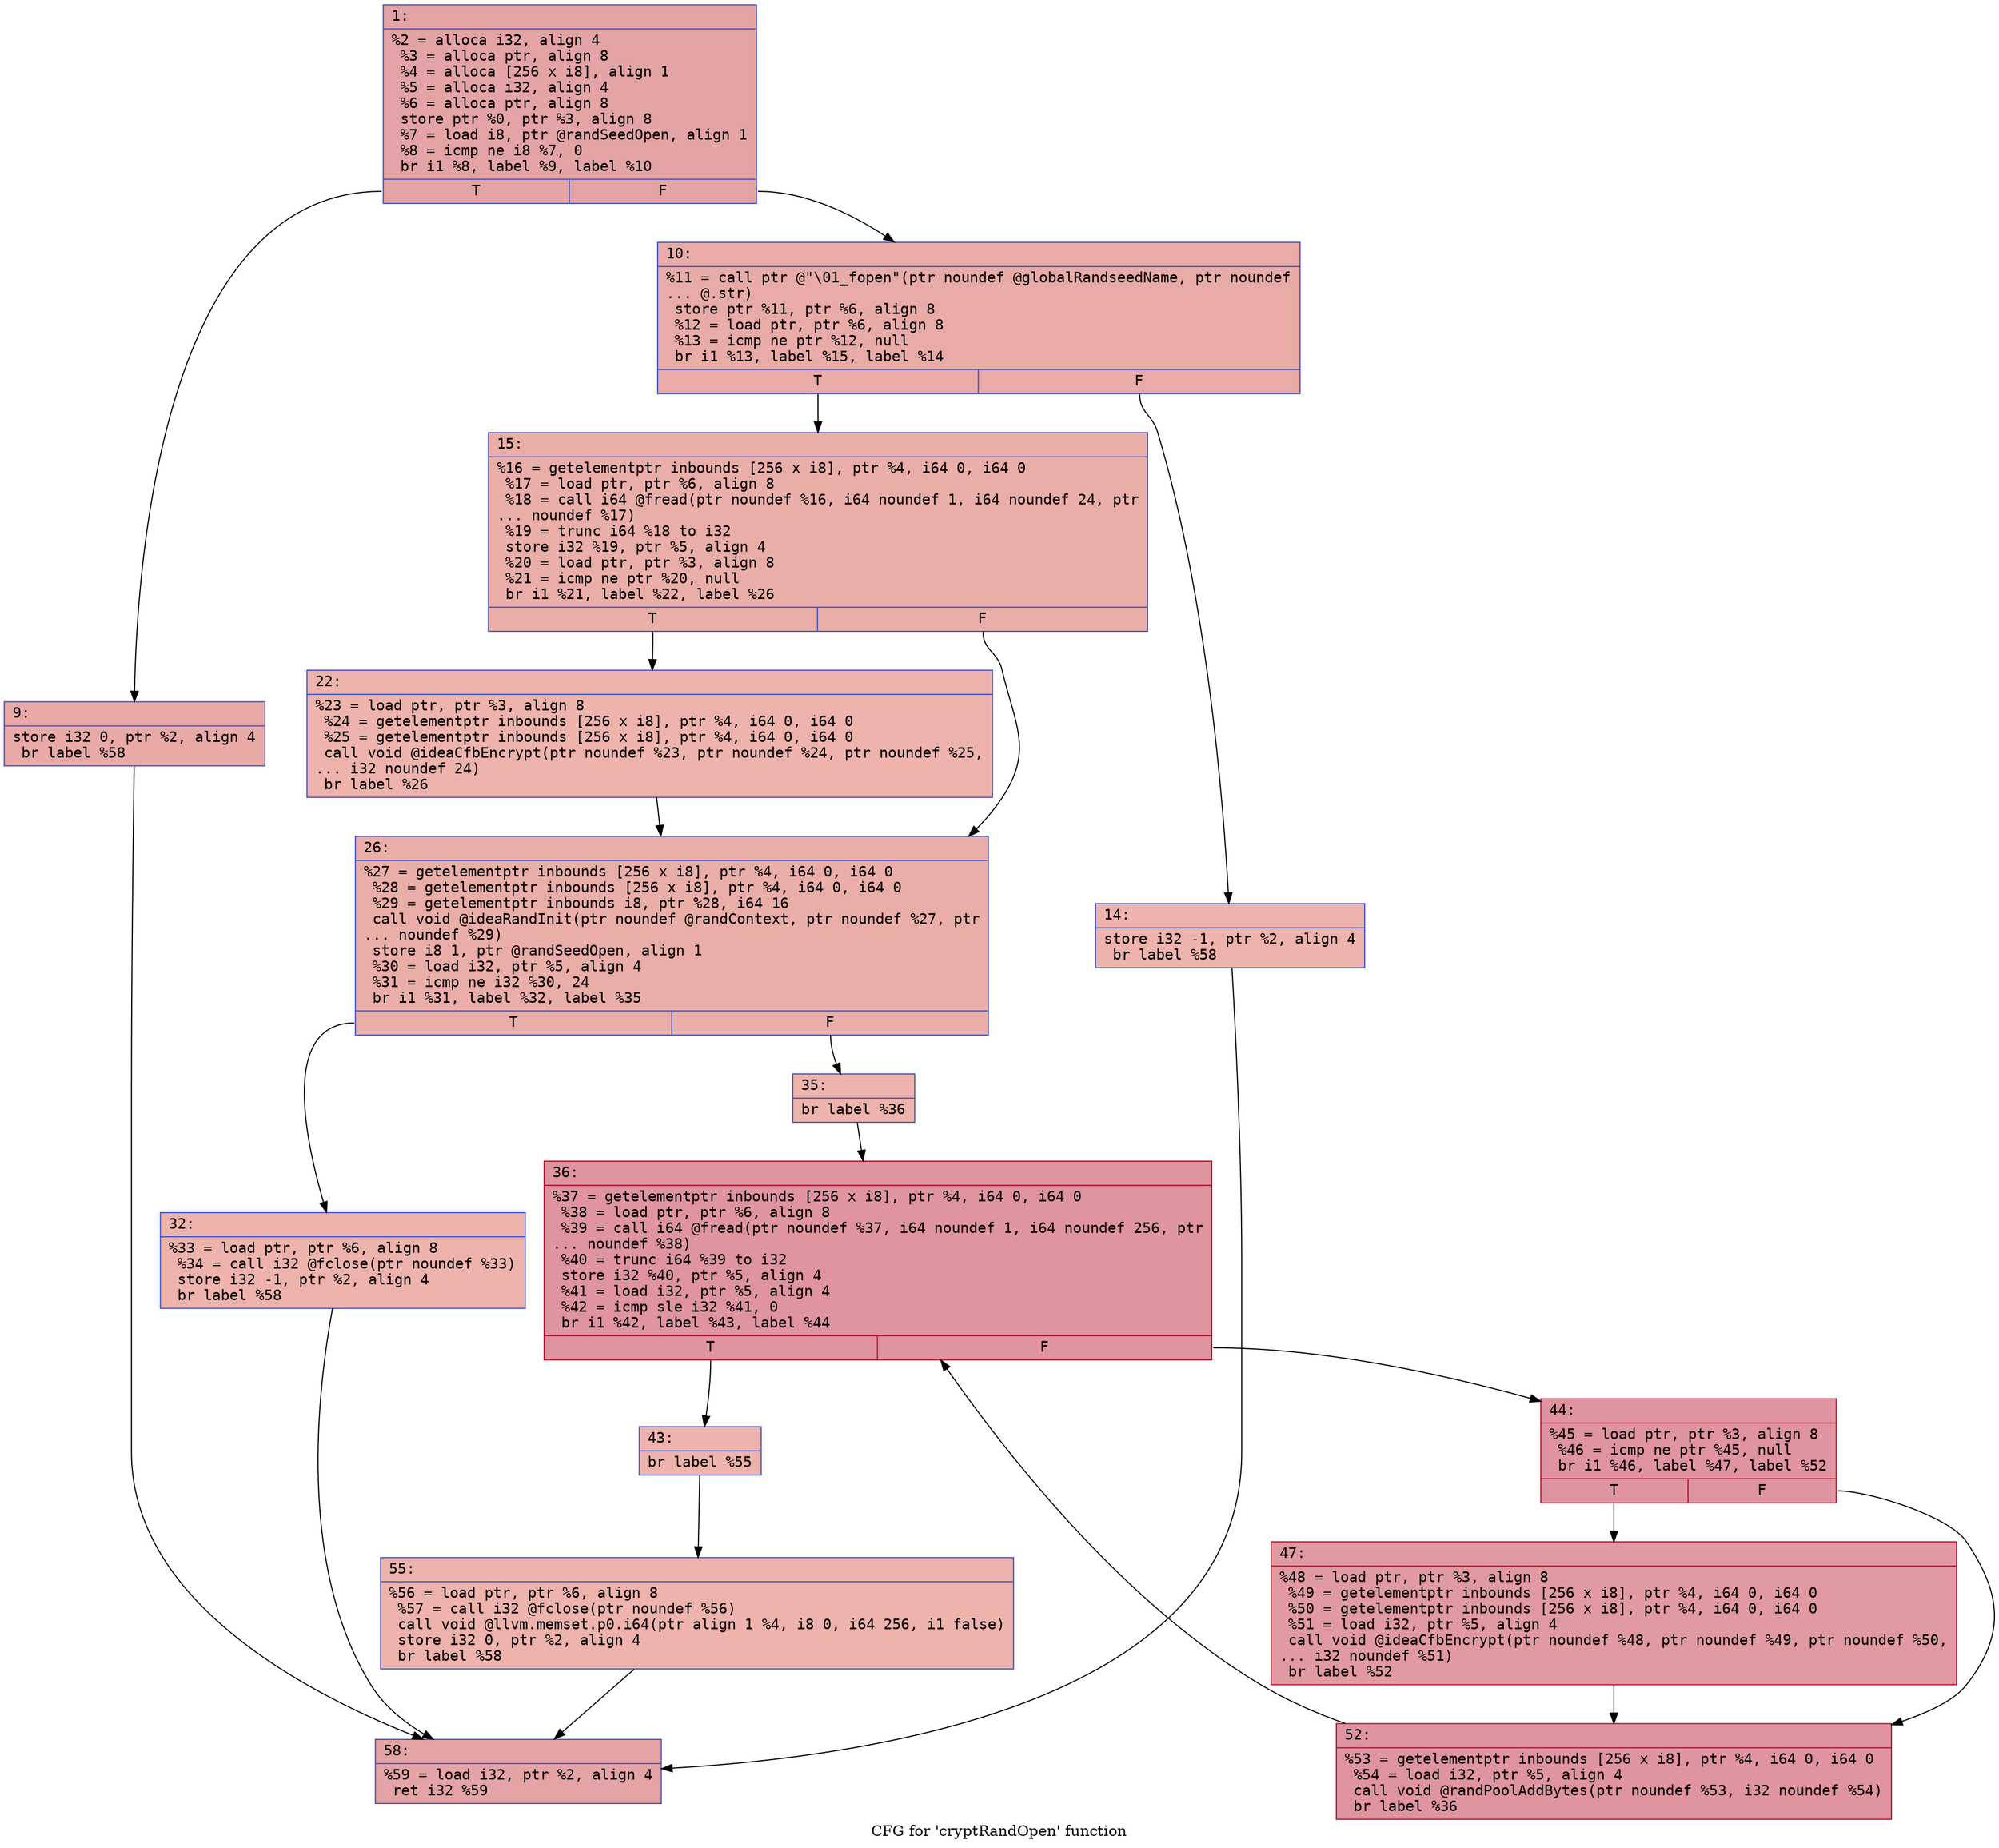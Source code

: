 digraph "CFG for 'cryptRandOpen' function" {
	label="CFG for 'cryptRandOpen' function";

	Node0x6000012c6080 [shape=record,color="#3d50c3ff", style=filled, fillcolor="#c32e3170" fontname="Courier",label="{1:\l|  %2 = alloca i32, align 4\l  %3 = alloca ptr, align 8\l  %4 = alloca [256 x i8], align 1\l  %5 = alloca i32, align 4\l  %6 = alloca ptr, align 8\l  store ptr %0, ptr %3, align 8\l  %7 = load i8, ptr @randSeedOpen, align 1\l  %8 = icmp ne i8 %7, 0\l  br i1 %8, label %9, label %10\l|{<s0>T|<s1>F}}"];
	Node0x6000012c6080:s0 -> Node0x6000012c60d0[tooltip="1 -> 9\nProbability 62.50%" ];
	Node0x6000012c6080:s1 -> Node0x6000012c6120[tooltip="1 -> 10\nProbability 37.50%" ];
	Node0x6000012c60d0 [shape=record,color="#3d50c3ff", style=filled, fillcolor="#ca3b3770" fontname="Courier",label="{9:\l|  store i32 0, ptr %2, align 4\l  br label %58\l}"];
	Node0x6000012c60d0 -> Node0x6000012c6530[tooltip="9 -> 58\nProbability 100.00%" ];
	Node0x6000012c6120 [shape=record,color="#3d50c3ff", style=filled, fillcolor="#cc403a70" fontname="Courier",label="{10:\l|  %11 = call ptr @\"\\01_fopen\"(ptr noundef @globalRandseedName, ptr noundef\l... @.str)\l  store ptr %11, ptr %6, align 8\l  %12 = load ptr, ptr %6, align 8\l  %13 = icmp ne ptr %12, null\l  br i1 %13, label %15, label %14\l|{<s0>T|<s1>F}}"];
	Node0x6000012c6120:s0 -> Node0x6000012c61c0[tooltip="10 -> 15\nProbability 62.50%" ];
	Node0x6000012c6120:s1 -> Node0x6000012c6170[tooltip="10 -> 14\nProbability 37.50%" ];
	Node0x6000012c6170 [shape=record,color="#3d50c3ff", style=filled, fillcolor="#d6524470" fontname="Courier",label="{14:\l|  store i32 -1, ptr %2, align 4\l  br label %58\l}"];
	Node0x6000012c6170 -> Node0x6000012c6530[tooltip="14 -> 58\nProbability 100.00%" ];
	Node0x6000012c61c0 [shape=record,color="#3d50c3ff", style=filled, fillcolor="#d0473d70" fontname="Courier",label="{15:\l|  %16 = getelementptr inbounds [256 x i8], ptr %4, i64 0, i64 0\l  %17 = load ptr, ptr %6, align 8\l  %18 = call i64 @fread(ptr noundef %16, i64 noundef 1, i64 noundef 24, ptr\l... noundef %17)\l  %19 = trunc i64 %18 to i32\l  store i32 %19, ptr %5, align 4\l  %20 = load ptr, ptr %3, align 8\l  %21 = icmp ne ptr %20, null\l  br i1 %21, label %22, label %26\l|{<s0>T|<s1>F}}"];
	Node0x6000012c61c0:s0 -> Node0x6000012c6210[tooltip="15 -> 22\nProbability 62.50%" ];
	Node0x6000012c61c0:s1 -> Node0x6000012c6260[tooltip="15 -> 26\nProbability 37.50%" ];
	Node0x6000012c6210 [shape=record,color="#3d50c3ff", style=filled, fillcolor="#d6524470" fontname="Courier",label="{22:\l|  %23 = load ptr, ptr %3, align 8\l  %24 = getelementptr inbounds [256 x i8], ptr %4, i64 0, i64 0\l  %25 = getelementptr inbounds [256 x i8], ptr %4, i64 0, i64 0\l  call void @ideaCfbEncrypt(ptr noundef %23, ptr noundef %24, ptr noundef %25,\l... i32 noundef 24)\l  br label %26\l}"];
	Node0x6000012c6210 -> Node0x6000012c6260[tooltip="22 -> 26\nProbability 100.00%" ];
	Node0x6000012c6260 [shape=record,color="#3d50c3ff", style=filled, fillcolor="#d0473d70" fontname="Courier",label="{26:\l|  %27 = getelementptr inbounds [256 x i8], ptr %4, i64 0, i64 0\l  %28 = getelementptr inbounds [256 x i8], ptr %4, i64 0, i64 0\l  %29 = getelementptr inbounds i8, ptr %28, i64 16\l  call void @ideaRandInit(ptr noundef @randContext, ptr noundef %27, ptr\l... noundef %29)\l  store i8 1, ptr @randSeedOpen, align 1\l  %30 = load i32, ptr %5, align 4\l  %31 = icmp ne i32 %30, 24\l  br i1 %31, label %32, label %35\l|{<s0>T|<s1>F}}"];
	Node0x6000012c6260:s0 -> Node0x6000012c62b0[tooltip="26 -> 32\nProbability 50.00%" ];
	Node0x6000012c6260:s1 -> Node0x6000012c6300[tooltip="26 -> 35\nProbability 50.00%" ];
	Node0x6000012c62b0 [shape=record,color="#3d50c3ff", style=filled, fillcolor="#d6524470" fontname="Courier",label="{32:\l|  %33 = load ptr, ptr %6, align 8\l  %34 = call i32 @fclose(ptr noundef %33)\l  store i32 -1, ptr %2, align 4\l  br label %58\l}"];
	Node0x6000012c62b0 -> Node0x6000012c6530[tooltip="32 -> 58\nProbability 100.00%" ];
	Node0x6000012c6300 [shape=record,color="#3d50c3ff", style=filled, fillcolor="#d6524470" fontname="Courier",label="{35:\l|  br label %36\l}"];
	Node0x6000012c6300 -> Node0x6000012c6350[tooltip="35 -> 36\nProbability 100.00%" ];
	Node0x6000012c6350 [shape=record,color="#b70d28ff", style=filled, fillcolor="#b70d2870" fontname="Courier",label="{36:\l|  %37 = getelementptr inbounds [256 x i8], ptr %4, i64 0, i64 0\l  %38 = load ptr, ptr %6, align 8\l  %39 = call i64 @fread(ptr noundef %37, i64 noundef 1, i64 noundef 256, ptr\l... noundef %38)\l  %40 = trunc i64 %39 to i32\l  store i32 %40, ptr %5, align 4\l  %41 = load i32, ptr %5, align 4\l  %42 = icmp sle i32 %41, 0\l  br i1 %42, label %43, label %44\l|{<s0>T|<s1>F}}"];
	Node0x6000012c6350:s0 -> Node0x6000012c63a0[tooltip="36 -> 43\nProbability 3.12%" ];
	Node0x6000012c6350:s1 -> Node0x6000012c63f0[tooltip="36 -> 44\nProbability 96.88%" ];
	Node0x6000012c63a0 [shape=record,color="#3d50c3ff", style=filled, fillcolor="#d6524470" fontname="Courier",label="{43:\l|  br label %55\l}"];
	Node0x6000012c63a0 -> Node0x6000012c64e0[tooltip="43 -> 55\nProbability 100.00%" ];
	Node0x6000012c63f0 [shape=record,color="#b70d28ff", style=filled, fillcolor="#b70d2870" fontname="Courier",label="{44:\l|  %45 = load ptr, ptr %3, align 8\l  %46 = icmp ne ptr %45, null\l  br i1 %46, label %47, label %52\l|{<s0>T|<s1>F}}"];
	Node0x6000012c63f0:s0 -> Node0x6000012c6440[tooltip="44 -> 47\nProbability 62.50%" ];
	Node0x6000012c63f0:s1 -> Node0x6000012c6490[tooltip="44 -> 52\nProbability 37.50%" ];
	Node0x6000012c6440 [shape=record,color="#b70d28ff", style=filled, fillcolor="#bb1b2c70" fontname="Courier",label="{47:\l|  %48 = load ptr, ptr %3, align 8\l  %49 = getelementptr inbounds [256 x i8], ptr %4, i64 0, i64 0\l  %50 = getelementptr inbounds [256 x i8], ptr %4, i64 0, i64 0\l  %51 = load i32, ptr %5, align 4\l  call void @ideaCfbEncrypt(ptr noundef %48, ptr noundef %49, ptr noundef %50,\l... i32 noundef %51)\l  br label %52\l}"];
	Node0x6000012c6440 -> Node0x6000012c6490[tooltip="47 -> 52\nProbability 100.00%" ];
	Node0x6000012c6490 [shape=record,color="#b70d28ff", style=filled, fillcolor="#b70d2870" fontname="Courier",label="{52:\l|  %53 = getelementptr inbounds [256 x i8], ptr %4, i64 0, i64 0\l  %54 = load i32, ptr %5, align 4\l  call void @randPoolAddBytes(ptr noundef %53, i32 noundef %54)\l  br label %36\l}"];
	Node0x6000012c6490 -> Node0x6000012c6350[tooltip="52 -> 36\nProbability 100.00%" ];
	Node0x6000012c64e0 [shape=record,color="#3d50c3ff", style=filled, fillcolor="#d6524470" fontname="Courier",label="{55:\l|  %56 = load ptr, ptr %6, align 8\l  %57 = call i32 @fclose(ptr noundef %56)\l  call void @llvm.memset.p0.i64(ptr align 1 %4, i8 0, i64 256, i1 false)\l  store i32 0, ptr %2, align 4\l  br label %58\l}"];
	Node0x6000012c64e0 -> Node0x6000012c6530[tooltip="55 -> 58\nProbability 100.00%" ];
	Node0x6000012c6530 [shape=record,color="#3d50c3ff", style=filled, fillcolor="#c32e3170" fontname="Courier",label="{58:\l|  %59 = load i32, ptr %2, align 4\l  ret i32 %59\l}"];
}
